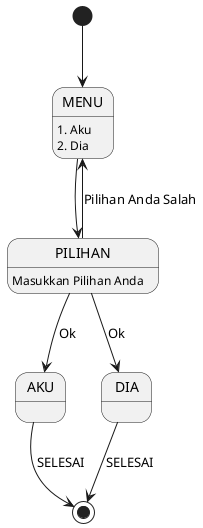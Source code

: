 @startuml

[*] --> MENU
MENU : 1. Aku
MENU : 2. Dia 
MENU --> PILIHAN
PILIHAN : Masukkan Pilihan Anda
PILIHAN --> MENU: Pilihan Anda Salah
PILIHAN --> AKU: Ok
PILIHAN --> DIA: Ok
AKU --> [*]: SELESAI
DIA --> [*]: SELESAI
@enduml